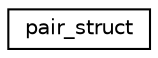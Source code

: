 digraph "Graphical Class Hierarchy"
{
 // LATEX_PDF_SIZE
  edge [fontname="Helvetica",fontsize="10",labelfontname="Helvetica",labelfontsize="10"];
  node [fontname="Helvetica",fontsize="10",shape=record];
  rankdir="LR";
  Node0 [label="pair_struct",height=0.2,width=0.4,color="black", fillcolor="white", style="filled",URL="$structpair__struct.html",tooltip=" "];
}
